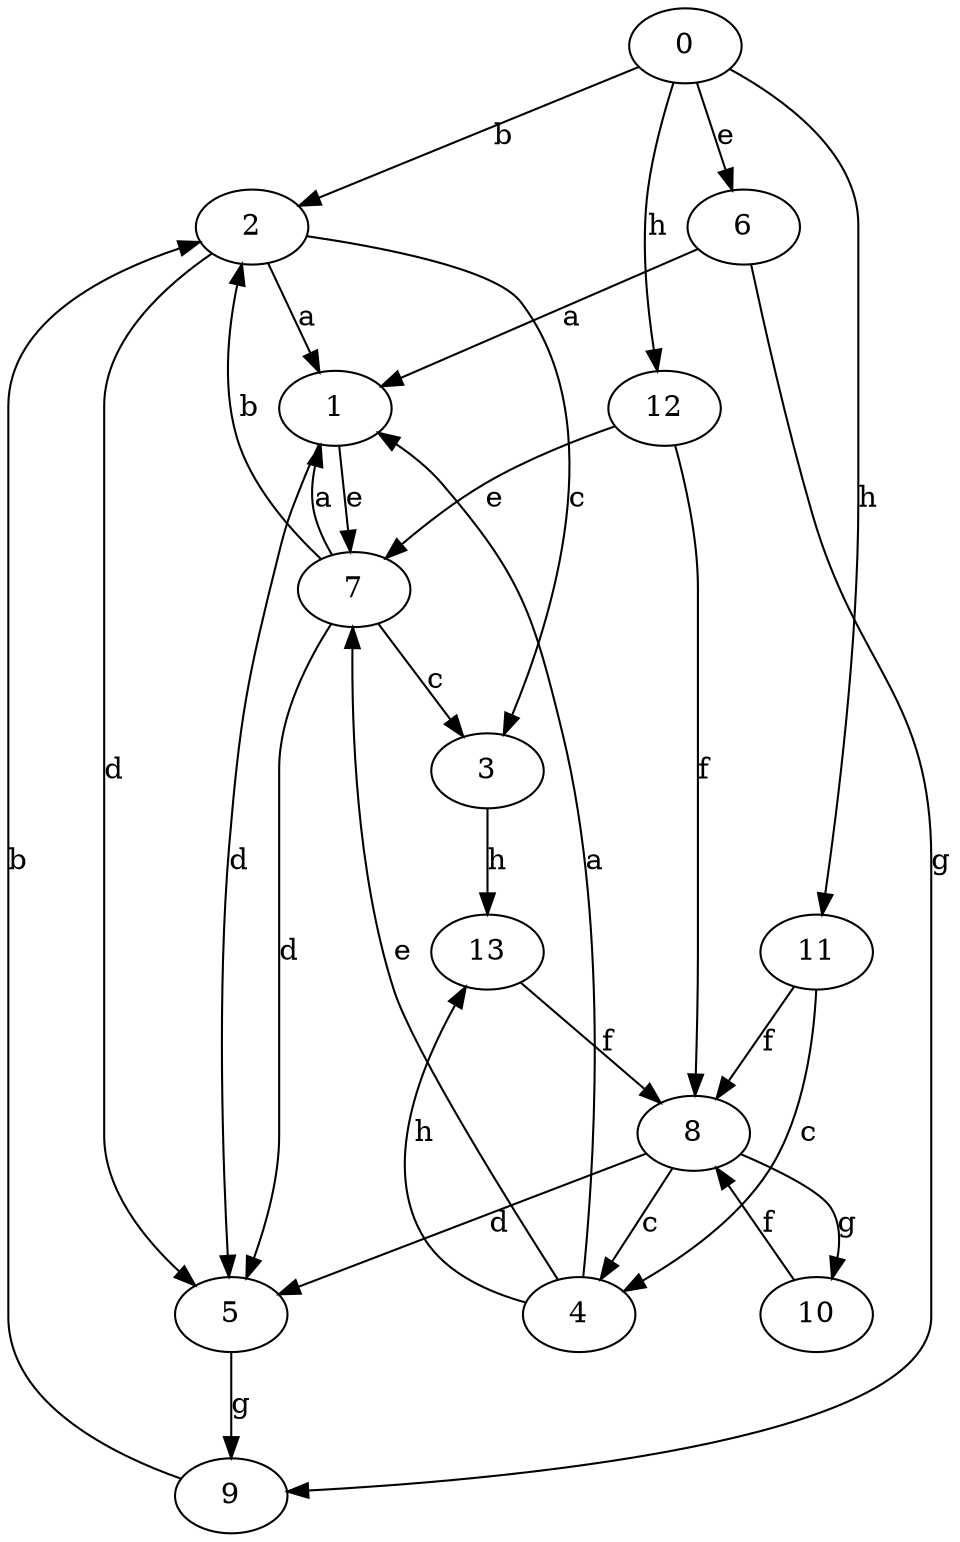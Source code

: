 strict digraph  {
0;
1;
2;
3;
4;
5;
6;
7;
8;
9;
10;
11;
12;
13;
0 -> 2  [label=b];
0 -> 6  [label=e];
0 -> 11  [label=h];
0 -> 12  [label=h];
1 -> 5  [label=d];
1 -> 7  [label=e];
2 -> 1  [label=a];
2 -> 3  [label=c];
2 -> 5  [label=d];
3 -> 13  [label=h];
4 -> 1  [label=a];
4 -> 7  [label=e];
4 -> 13  [label=h];
5 -> 9  [label=g];
6 -> 1  [label=a];
6 -> 9  [label=g];
7 -> 1  [label=a];
7 -> 2  [label=b];
7 -> 3  [label=c];
7 -> 5  [label=d];
8 -> 4  [label=c];
8 -> 5  [label=d];
8 -> 10  [label=g];
9 -> 2  [label=b];
10 -> 8  [label=f];
11 -> 4  [label=c];
11 -> 8  [label=f];
12 -> 7  [label=e];
12 -> 8  [label=f];
13 -> 8  [label=f];
}
